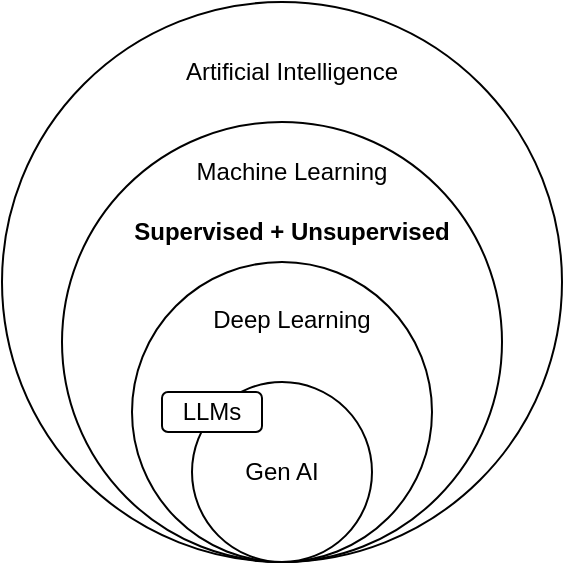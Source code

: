 <mxfile version="21.6.1" type="device">
  <diagram name="Page-1" id="AiGyBGulJlG2b5ema_YY">
    <mxGraphModel dx="1114" dy="589" grid="1" gridSize="10" guides="1" tooltips="1" connect="1" arrows="1" fold="1" page="1" pageScale="1" pageWidth="1169" pageHeight="827" math="0" shadow="0">
      <root>
        <mxCell id="0" />
        <mxCell id="1" parent="0" />
        <mxCell id="sqSzUqU304LLiPSm21EO-1" value="" style="ellipse;whiteSpace=wrap;html=1;aspect=fixed;" vertex="1" parent="1">
          <mxGeometry x="530" y="270" width="280" height="280" as="geometry" />
        </mxCell>
        <mxCell id="sqSzUqU304LLiPSm21EO-2" value="Artificial Intelligence" style="text;html=1;strokeColor=none;fillColor=none;align=center;verticalAlign=middle;whiteSpace=wrap;rounded=0;" vertex="1" parent="1">
          <mxGeometry x="620" y="290" width="110" height="30" as="geometry" />
        </mxCell>
        <mxCell id="sqSzUqU304LLiPSm21EO-3" value="" style="ellipse;whiteSpace=wrap;html=1;aspect=fixed;" vertex="1" parent="1">
          <mxGeometry x="560" y="330" width="220" height="220" as="geometry" />
        </mxCell>
        <mxCell id="sqSzUqU304LLiPSm21EO-4" value="Machine Learning" style="text;html=1;strokeColor=none;fillColor=none;align=center;verticalAlign=middle;whiteSpace=wrap;rounded=0;" vertex="1" parent="1">
          <mxGeometry x="620" y="340" width="110" height="30" as="geometry" />
        </mxCell>
        <mxCell id="sqSzUqU304LLiPSm21EO-5" value="" style="ellipse;whiteSpace=wrap;html=1;aspect=fixed;" vertex="1" parent="1">
          <mxGeometry x="595" y="400" width="150" height="150" as="geometry" />
        </mxCell>
        <mxCell id="sqSzUqU304LLiPSm21EO-6" value="&lt;b&gt;Supervised + Unsupervised&lt;/b&gt;" style="text;html=1;strokeColor=none;fillColor=none;align=center;verticalAlign=middle;whiteSpace=wrap;rounded=0;" vertex="1" parent="1">
          <mxGeometry x="580" y="370" width="190" height="30" as="geometry" />
        </mxCell>
        <mxCell id="sqSzUqU304LLiPSm21EO-7" value="Deep Learning" style="text;html=1;strokeColor=none;fillColor=none;align=center;verticalAlign=middle;whiteSpace=wrap;rounded=0;" vertex="1" parent="1">
          <mxGeometry x="620" y="414" width="110" height="30" as="geometry" />
        </mxCell>
        <mxCell id="sqSzUqU304LLiPSm21EO-8" value="Gen AI" style="ellipse;whiteSpace=wrap;html=1;aspect=fixed;" vertex="1" parent="1">
          <mxGeometry x="625" y="460" width="90" height="90" as="geometry" />
        </mxCell>
        <mxCell id="sqSzUqU304LLiPSm21EO-9" value="LLMs" style="rounded=1;whiteSpace=wrap;html=1;" vertex="1" parent="1">
          <mxGeometry x="610" y="465" width="50" height="20" as="geometry" />
        </mxCell>
      </root>
    </mxGraphModel>
  </diagram>
</mxfile>
